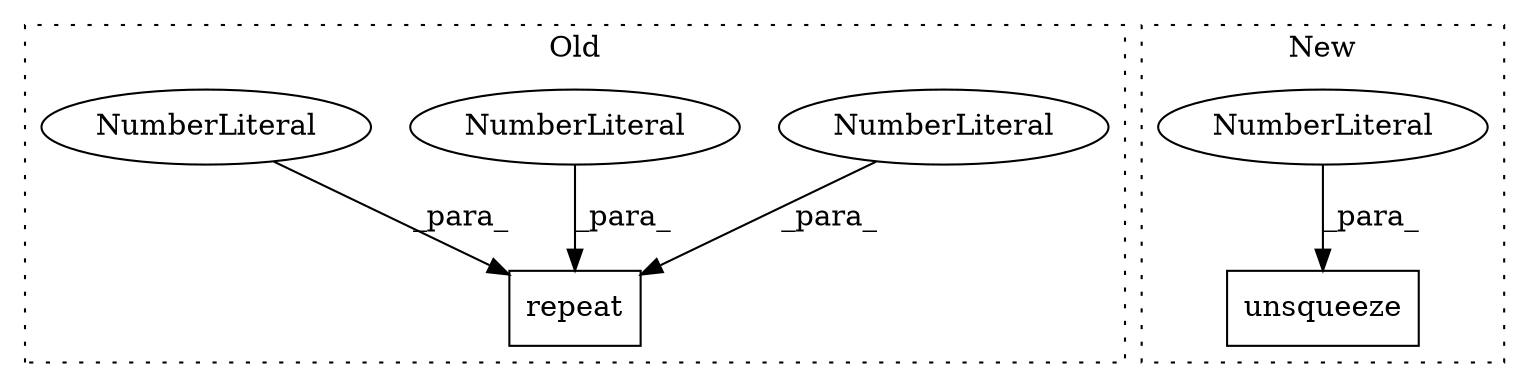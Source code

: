 digraph G {
subgraph cluster0 {
1 [label="repeat" a="32" s="1503,1519" l="7,1" shape="box"];
3 [label="NumberLiteral" a="34" s="1514" l="1" shape="ellipse"];
4 [label="NumberLiteral" a="34" s="1518" l="1" shape="ellipse"];
6 [label="NumberLiteral" a="34" s="1516" l="1" shape="ellipse"];
label = "Old";
style="dotted";
}
subgraph cluster1 {
2 [label="unsqueeze" a="32" s="1514,1525" l="10,1" shape="box"];
5 [label="NumberLiteral" a="34" s="1524" l="1" shape="ellipse"];
label = "New";
style="dotted";
}
3 -> 1 [label="_para_"];
4 -> 1 [label="_para_"];
5 -> 2 [label="_para_"];
6 -> 1 [label="_para_"];
}